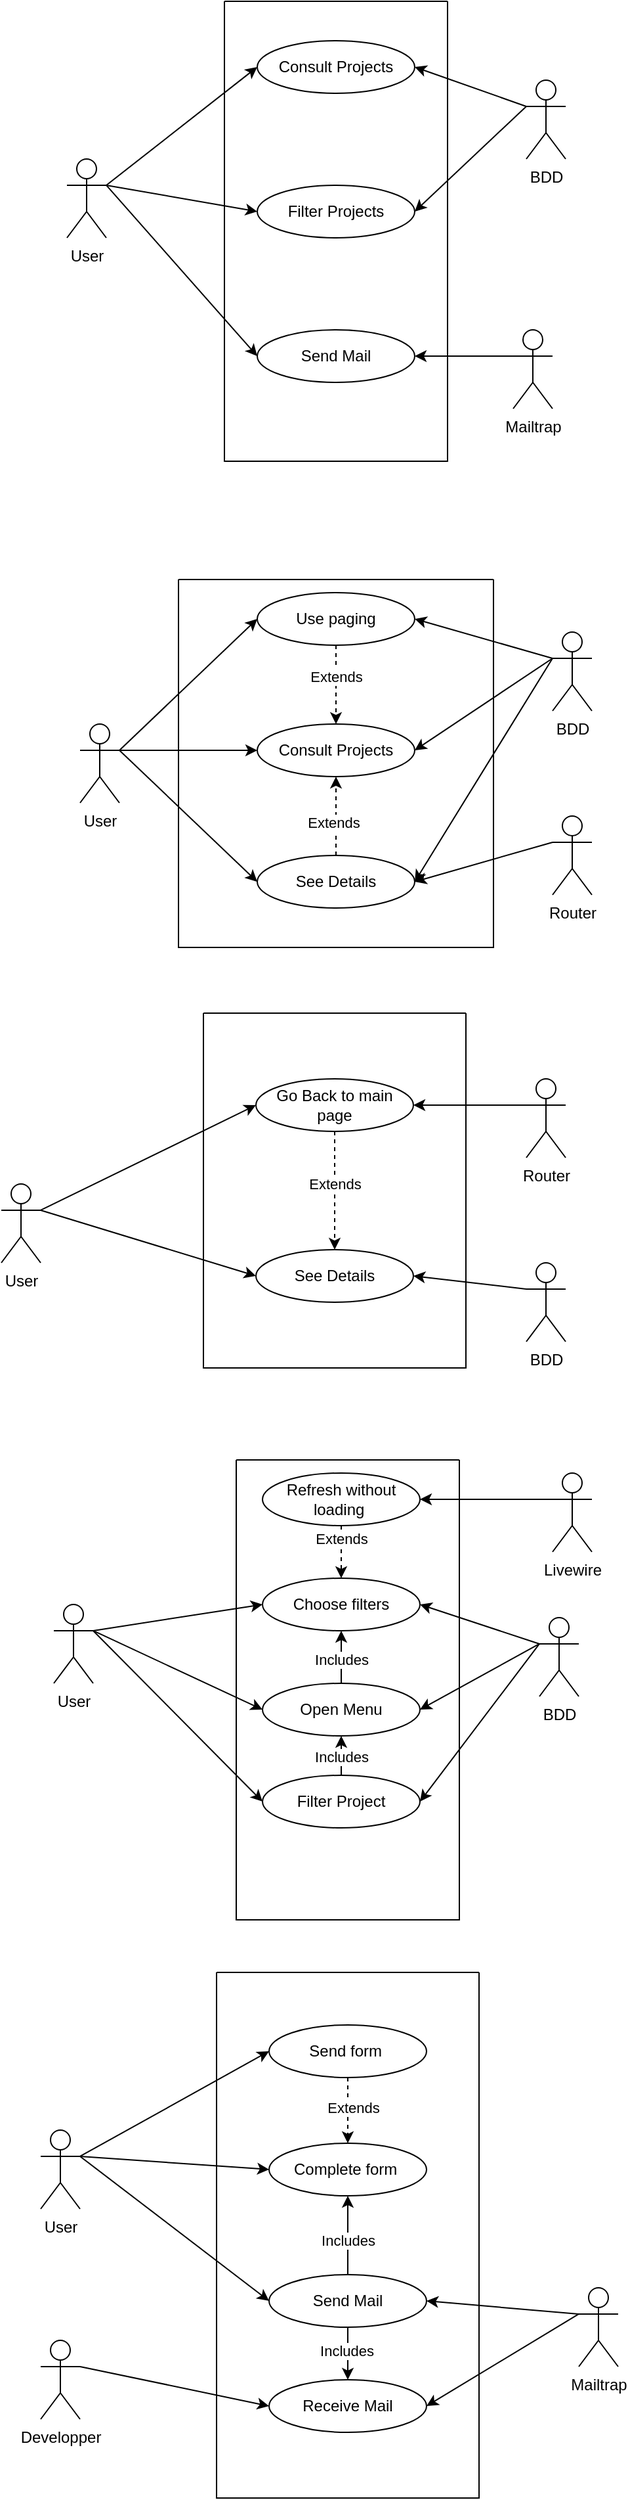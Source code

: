 <mxfile version="27.1.6">
  <diagram name="Page-1" id="MbOM5cgPBywzm_mW2uJk">
    <mxGraphModel dx="946" dy="560" grid="1" gridSize="10" guides="1" tooltips="1" connect="1" arrows="1" fold="1" page="1" pageScale="1" pageWidth="827" pageHeight="1169" math="0" shadow="0">
      <root>
        <mxCell id="0" />
        <mxCell id="1" parent="0" />
        <mxCell id="kKd4rB5IMCep5pnRC2KL-1" value="" style="swimlane;startSize=0;" vertex="1" parent="1">
          <mxGeometry x="320" y="80" width="170" height="350" as="geometry" />
        </mxCell>
        <mxCell id="kKd4rB5IMCep5pnRC2KL-2" value="Consult Projects" style="ellipse;whiteSpace=wrap;html=1;" vertex="1" parent="kKd4rB5IMCep5pnRC2KL-1">
          <mxGeometry x="25" y="30" width="120" height="40" as="geometry" />
        </mxCell>
        <mxCell id="kKd4rB5IMCep5pnRC2KL-3" value="Filter Projects" style="ellipse;whiteSpace=wrap;html=1;" vertex="1" parent="kKd4rB5IMCep5pnRC2KL-1">
          <mxGeometry x="25" y="140" width="120" height="40" as="geometry" />
        </mxCell>
        <mxCell id="kKd4rB5IMCep5pnRC2KL-4" value="Send Mail" style="ellipse;whiteSpace=wrap;html=1;" vertex="1" parent="kKd4rB5IMCep5pnRC2KL-1">
          <mxGeometry x="25" y="250" width="120" height="40" as="geometry" />
        </mxCell>
        <mxCell id="kKd4rB5IMCep5pnRC2KL-5" value="" style="swimlane;startSize=0;" vertex="1" parent="1">
          <mxGeometry x="285" y="520" width="240" height="280" as="geometry" />
        </mxCell>
        <mxCell id="kKd4rB5IMCep5pnRC2KL-6" value="Consult Projects" style="ellipse;whiteSpace=wrap;html=1;" vertex="1" parent="kKd4rB5IMCep5pnRC2KL-5">
          <mxGeometry x="60" y="110" width="120" height="40" as="geometry" />
        </mxCell>
        <mxCell id="kKd4rB5IMCep5pnRC2KL-13" style="rounded=0;orthogonalLoop=1;jettySize=auto;html=1;dashed=1;" edge="1" parent="kKd4rB5IMCep5pnRC2KL-5" source="kKd4rB5IMCep5pnRC2KL-11" target="kKd4rB5IMCep5pnRC2KL-6">
          <mxGeometry relative="1" as="geometry" />
        </mxCell>
        <mxCell id="kKd4rB5IMCep5pnRC2KL-14" value="Extends" style="edgeLabel;html=1;align=center;verticalAlign=middle;resizable=0;points=[];" vertex="1" connectable="0" parent="kKd4rB5IMCep5pnRC2KL-13">
          <mxGeometry x="-0.204" relative="1" as="geometry">
            <mxPoint as="offset" />
          </mxGeometry>
        </mxCell>
        <mxCell id="kKd4rB5IMCep5pnRC2KL-11" value="Use paging" style="ellipse;whiteSpace=wrap;html=1;" vertex="1" parent="kKd4rB5IMCep5pnRC2KL-5">
          <mxGeometry x="60" y="10" width="120" height="40" as="geometry" />
        </mxCell>
        <mxCell id="kKd4rB5IMCep5pnRC2KL-17" style="edgeStyle=orthogonalEdgeStyle;rounded=0;orthogonalLoop=1;jettySize=auto;html=1;dashed=1;" edge="1" parent="kKd4rB5IMCep5pnRC2KL-5" source="kKd4rB5IMCep5pnRC2KL-12" target="kKd4rB5IMCep5pnRC2KL-6">
          <mxGeometry relative="1" as="geometry" />
        </mxCell>
        <mxCell id="kKd4rB5IMCep5pnRC2KL-18" value="Extends" style="edgeLabel;html=1;align=center;verticalAlign=middle;resizable=0;points=[];" vertex="1" connectable="0" parent="kKd4rB5IMCep5pnRC2KL-17">
          <mxGeometry x="-0.149" y="2" relative="1" as="geometry">
            <mxPoint as="offset" />
          </mxGeometry>
        </mxCell>
        <mxCell id="kKd4rB5IMCep5pnRC2KL-12" value="See Details" style="ellipse;whiteSpace=wrap;html=1;" vertex="1" parent="kKd4rB5IMCep5pnRC2KL-5">
          <mxGeometry x="60" y="210" width="120" height="40" as="geometry" />
        </mxCell>
        <mxCell id="kKd4rB5IMCep5pnRC2KL-19" value="" style="swimlane;startSize=0;" vertex="1" parent="1">
          <mxGeometry x="304" y="850" width="200" height="270" as="geometry" />
        </mxCell>
        <mxCell id="kKd4rB5IMCep5pnRC2KL-26" value="See Details" style="ellipse;whiteSpace=wrap;html=1;" vertex="1" parent="kKd4rB5IMCep5pnRC2KL-19">
          <mxGeometry x="40" y="180" width="120" height="40" as="geometry" />
        </mxCell>
        <mxCell id="kKd4rB5IMCep5pnRC2KL-28" value="" style="edgeStyle=orthogonalEdgeStyle;rounded=0;orthogonalLoop=1;jettySize=auto;html=1;dashed=1;" edge="1" parent="kKd4rB5IMCep5pnRC2KL-19" source="kKd4rB5IMCep5pnRC2KL-27" target="kKd4rB5IMCep5pnRC2KL-26">
          <mxGeometry relative="1" as="geometry" />
        </mxCell>
        <mxCell id="kKd4rB5IMCep5pnRC2KL-29" value="Extends" style="edgeLabel;html=1;align=center;verticalAlign=middle;resizable=0;points=[];" vertex="1" connectable="0" parent="kKd4rB5IMCep5pnRC2KL-28">
          <mxGeometry x="-0.117" relative="1" as="geometry">
            <mxPoint as="offset" />
          </mxGeometry>
        </mxCell>
        <mxCell id="kKd4rB5IMCep5pnRC2KL-27" value="Go Back to main page" style="ellipse;whiteSpace=wrap;html=1;" vertex="1" parent="kKd4rB5IMCep5pnRC2KL-19">
          <mxGeometry x="40" y="50" width="120" height="40" as="geometry" />
        </mxCell>
        <mxCell id="kKd4rB5IMCep5pnRC2KL-30" value="" style="swimlane;startSize=0;" vertex="1" parent="1">
          <mxGeometry x="314" y="1580" width="200" height="400" as="geometry" />
        </mxCell>
        <mxCell id="kKd4rB5IMCep5pnRC2KL-40" value="" style="edgeStyle=orthogonalEdgeStyle;rounded=0;orthogonalLoop=1;jettySize=auto;html=1;" edge="1" parent="kKd4rB5IMCep5pnRC2KL-30" source="kKd4rB5IMCep5pnRC2KL-31" target="kKd4rB5IMCep5pnRC2KL-38">
          <mxGeometry relative="1" as="geometry" />
        </mxCell>
        <mxCell id="kKd4rB5IMCep5pnRC2KL-41" value="Includes" style="edgeLabel;html=1;align=center;verticalAlign=middle;resizable=0;points=[];" vertex="1" connectable="0" parent="kKd4rB5IMCep5pnRC2KL-40">
          <mxGeometry x="-0.103" y="-1" relative="1" as="geometry">
            <mxPoint as="offset" />
          </mxGeometry>
        </mxCell>
        <mxCell id="kKd4rB5IMCep5pnRC2KL-31" value="Send Mail" style="ellipse;whiteSpace=wrap;html=1;" vertex="1" parent="kKd4rB5IMCep5pnRC2KL-30">
          <mxGeometry x="40" y="230" width="120" height="40" as="geometry" />
        </mxCell>
        <mxCell id="kKd4rB5IMCep5pnRC2KL-32" value="" style="edgeStyle=orthogonalEdgeStyle;rounded=0;orthogonalLoop=1;jettySize=auto;html=1;" edge="1" parent="kKd4rB5IMCep5pnRC2KL-30" source="kKd4rB5IMCep5pnRC2KL-31" target="kKd4rB5IMCep5pnRC2KL-34">
          <mxGeometry relative="1" as="geometry" />
        </mxCell>
        <mxCell id="kKd4rB5IMCep5pnRC2KL-33" value="Includes" style="edgeLabel;html=1;align=center;verticalAlign=middle;resizable=0;points=[];" vertex="1" connectable="0" parent="kKd4rB5IMCep5pnRC2KL-32">
          <mxGeometry x="-0.117" relative="1" as="geometry">
            <mxPoint as="offset" />
          </mxGeometry>
        </mxCell>
        <mxCell id="kKd4rB5IMCep5pnRC2KL-36" value="" style="edgeStyle=orthogonalEdgeStyle;rounded=0;orthogonalLoop=1;jettySize=auto;html=1;dashed=1;" edge="1" parent="kKd4rB5IMCep5pnRC2KL-30" source="kKd4rB5IMCep5pnRC2KL-35" target="kKd4rB5IMCep5pnRC2KL-34">
          <mxGeometry relative="1" as="geometry" />
        </mxCell>
        <mxCell id="kKd4rB5IMCep5pnRC2KL-37" value="Extends" style="edgeLabel;html=1;align=center;verticalAlign=middle;resizable=0;points=[];" vertex="1" connectable="0" parent="kKd4rB5IMCep5pnRC2KL-36">
          <mxGeometry x="-0.103" y="4" relative="1" as="geometry">
            <mxPoint as="offset" />
          </mxGeometry>
        </mxCell>
        <mxCell id="kKd4rB5IMCep5pnRC2KL-34" value="Complete form&amp;nbsp;" style="ellipse;whiteSpace=wrap;html=1;" vertex="1" parent="kKd4rB5IMCep5pnRC2KL-30">
          <mxGeometry x="40" y="130" width="120" height="40" as="geometry" />
        </mxCell>
        <mxCell id="kKd4rB5IMCep5pnRC2KL-35" value="Send form&amp;nbsp;" style="ellipse;whiteSpace=wrap;html=1;" vertex="1" parent="kKd4rB5IMCep5pnRC2KL-30">
          <mxGeometry x="40" y="40" width="120" height="40" as="geometry" />
        </mxCell>
        <mxCell id="kKd4rB5IMCep5pnRC2KL-38" value="Receive Mail" style="ellipse;whiteSpace=wrap;html=1;" vertex="1" parent="kKd4rB5IMCep5pnRC2KL-30">
          <mxGeometry x="40" y="310" width="120" height="40" as="geometry" />
        </mxCell>
        <mxCell id="kKd4rB5IMCep5pnRC2KL-42" value="" style="swimlane;startSize=0;" vertex="1" parent="1">
          <mxGeometry x="329" y="1190" width="170" height="350" as="geometry" />
        </mxCell>
        <mxCell id="kKd4rB5IMCep5pnRC2KL-44" value="Filter Project" style="ellipse;whiteSpace=wrap;html=1;" vertex="1" parent="kKd4rB5IMCep5pnRC2KL-42">
          <mxGeometry x="20" y="240" width="120" height="40" as="geometry" />
        </mxCell>
        <mxCell id="kKd4rB5IMCep5pnRC2KL-47" value="" style="rounded=0;orthogonalLoop=1;jettySize=auto;html=1;" edge="1" parent="kKd4rB5IMCep5pnRC2KL-42" source="kKd4rB5IMCep5pnRC2KL-44" target="kKd4rB5IMCep5pnRC2KL-46">
          <mxGeometry relative="1" as="geometry" />
        </mxCell>
        <mxCell id="kKd4rB5IMCep5pnRC2KL-48" value="Includes" style="edgeLabel;html=1;align=center;verticalAlign=middle;resizable=0;points=[];" vertex="1" connectable="0" parent="kKd4rB5IMCep5pnRC2KL-47">
          <mxGeometry x="-0.017" relative="1" as="geometry">
            <mxPoint as="offset" />
          </mxGeometry>
        </mxCell>
        <mxCell id="kKd4rB5IMCep5pnRC2KL-46" value="Open Menu" style="ellipse;whiteSpace=wrap;html=1;" vertex="1" parent="kKd4rB5IMCep5pnRC2KL-42">
          <mxGeometry x="20" y="170" width="120" height="40" as="geometry" />
        </mxCell>
        <mxCell id="kKd4rB5IMCep5pnRC2KL-50" value="" style="edgeStyle=orthogonalEdgeStyle;rounded=0;orthogonalLoop=1;jettySize=auto;html=1;" edge="1" parent="kKd4rB5IMCep5pnRC2KL-42" source="kKd4rB5IMCep5pnRC2KL-46" target="kKd4rB5IMCep5pnRC2KL-49">
          <mxGeometry relative="1" as="geometry" />
        </mxCell>
        <mxCell id="kKd4rB5IMCep5pnRC2KL-51" value="Includes" style="edgeLabel;html=1;align=center;verticalAlign=middle;resizable=0;points=[];" vertex="1" connectable="0" parent="kKd4rB5IMCep5pnRC2KL-50">
          <mxGeometry x="0.587" y="-2" relative="1" as="geometry">
            <mxPoint x="-2" y="13" as="offset" />
          </mxGeometry>
        </mxCell>
        <mxCell id="kKd4rB5IMCep5pnRC2KL-49" value="Choose filters" style="ellipse;whiteSpace=wrap;html=1;" vertex="1" parent="kKd4rB5IMCep5pnRC2KL-42">
          <mxGeometry x="20" y="90" width="120" height="40" as="geometry" />
        </mxCell>
        <mxCell id="kKd4rB5IMCep5pnRC2KL-54" value="" style="edgeStyle=orthogonalEdgeStyle;rounded=0;orthogonalLoop=1;jettySize=auto;html=1;dashed=1;" edge="1" parent="kKd4rB5IMCep5pnRC2KL-42" source="kKd4rB5IMCep5pnRC2KL-52" target="kKd4rB5IMCep5pnRC2KL-49">
          <mxGeometry relative="1" as="geometry" />
        </mxCell>
        <mxCell id="kKd4rB5IMCep5pnRC2KL-55" value="Extends" style="edgeLabel;html=1;align=center;verticalAlign=middle;resizable=0;points=[];" vertex="1" connectable="0" parent="kKd4rB5IMCep5pnRC2KL-54">
          <mxGeometry x="-0.623" y="1" relative="1" as="geometry">
            <mxPoint x="-1" y="2" as="offset" />
          </mxGeometry>
        </mxCell>
        <mxCell id="kKd4rB5IMCep5pnRC2KL-52" value="Refresh without loading&amp;nbsp;" style="ellipse;whiteSpace=wrap;html=1;" vertex="1" parent="kKd4rB5IMCep5pnRC2KL-42">
          <mxGeometry x="20" y="10" width="120" height="40" as="geometry" />
        </mxCell>
        <mxCell id="kKd4rB5IMCep5pnRC2KL-60" style="rounded=0;orthogonalLoop=1;jettySize=auto;html=1;entryX=0;entryY=0.5;entryDx=0;entryDy=0;" edge="1" parent="1" target="kKd4rB5IMCep5pnRC2KL-2">
          <mxGeometry relative="1" as="geometry">
            <mxPoint x="230" y="220" as="sourcePoint" />
          </mxGeometry>
        </mxCell>
        <mxCell id="kKd4rB5IMCep5pnRC2KL-59" value="User" style="shape=umlActor;verticalLabelPosition=bottom;verticalAlign=top;html=1;outlineConnect=0;" vertex="1" parent="1">
          <mxGeometry x="200" y="200" width="30" height="60" as="geometry" />
        </mxCell>
        <mxCell id="kKd4rB5IMCep5pnRC2KL-61" style="rounded=0;orthogonalLoop=1;jettySize=auto;html=1;entryX=0;entryY=0.5;entryDx=0;entryDy=0;exitX=1;exitY=0.333;exitDx=0;exitDy=0;exitPerimeter=0;" edge="1" parent="1" source="kKd4rB5IMCep5pnRC2KL-59" target="kKd4rB5IMCep5pnRC2KL-3">
          <mxGeometry relative="1" as="geometry" />
        </mxCell>
        <mxCell id="kKd4rB5IMCep5pnRC2KL-62" style="rounded=0;orthogonalLoop=1;jettySize=auto;html=1;entryX=0;entryY=0.5;entryDx=0;entryDy=0;exitX=1;exitY=0.333;exitDx=0;exitDy=0;exitPerimeter=0;" edge="1" parent="1" source="kKd4rB5IMCep5pnRC2KL-59" target="kKd4rB5IMCep5pnRC2KL-4">
          <mxGeometry relative="1" as="geometry" />
        </mxCell>
        <mxCell id="kKd4rB5IMCep5pnRC2KL-64" style="rounded=0;orthogonalLoop=1;jettySize=auto;html=1;entryX=1;entryY=0.5;entryDx=0;entryDy=0;exitX=0;exitY=0.333;exitDx=0;exitDy=0;exitPerimeter=0;" edge="1" parent="1" source="kKd4rB5IMCep5pnRC2KL-63" target="kKd4rB5IMCep5pnRC2KL-2">
          <mxGeometry relative="1" as="geometry" />
        </mxCell>
        <mxCell id="kKd4rB5IMCep5pnRC2KL-63" value="BDD" style="shape=umlActor;verticalLabelPosition=bottom;verticalAlign=top;html=1;outlineConnect=0;" vertex="1" parent="1">
          <mxGeometry x="550" y="140" width="30" height="60" as="geometry" />
        </mxCell>
        <mxCell id="kKd4rB5IMCep5pnRC2KL-65" style="rounded=0;orthogonalLoop=1;jettySize=auto;html=1;entryX=1;entryY=0.5;entryDx=0;entryDy=0;exitX=0;exitY=0.333;exitDx=0;exitDy=0;exitPerimeter=0;" edge="1" parent="1" source="kKd4rB5IMCep5pnRC2KL-63" target="kKd4rB5IMCep5pnRC2KL-3">
          <mxGeometry relative="1" as="geometry" />
        </mxCell>
        <mxCell id="kKd4rB5IMCep5pnRC2KL-67" style="rounded=0;orthogonalLoop=1;jettySize=auto;html=1;entryX=0;entryY=0.5;entryDx=0;entryDy=0;exitX=1;exitY=0.333;exitDx=0;exitDy=0;exitPerimeter=0;" edge="1" parent="1" source="kKd4rB5IMCep5pnRC2KL-66" target="kKd4rB5IMCep5pnRC2KL-11">
          <mxGeometry relative="1" as="geometry" />
        </mxCell>
        <mxCell id="kKd4rB5IMCep5pnRC2KL-68" style="rounded=0;orthogonalLoop=1;jettySize=auto;html=1;exitX=1;exitY=0.333;exitDx=0;exitDy=0;exitPerimeter=0;" edge="1" parent="1" source="kKd4rB5IMCep5pnRC2KL-66" target="kKd4rB5IMCep5pnRC2KL-6">
          <mxGeometry relative="1" as="geometry">
            <mxPoint x="240" y="650" as="sourcePoint" />
          </mxGeometry>
        </mxCell>
        <mxCell id="kKd4rB5IMCep5pnRC2KL-66" value="User" style="shape=umlActor;verticalLabelPosition=bottom;verticalAlign=top;html=1;outlineConnect=0;" vertex="1" parent="1">
          <mxGeometry x="210" y="630" width="30" height="60" as="geometry" />
        </mxCell>
        <mxCell id="kKd4rB5IMCep5pnRC2KL-69" style="rounded=0;orthogonalLoop=1;jettySize=auto;html=1;exitX=1;exitY=0.333;exitDx=0;exitDy=0;exitPerimeter=0;entryX=0;entryY=0.5;entryDx=0;entryDy=0;" edge="1" parent="1" source="kKd4rB5IMCep5pnRC2KL-66" target="kKd4rB5IMCep5pnRC2KL-12">
          <mxGeometry relative="1" as="geometry">
            <mxPoint x="240" y="650" as="sourcePoint" />
          </mxGeometry>
        </mxCell>
        <mxCell id="kKd4rB5IMCep5pnRC2KL-71" style="rounded=0;orthogonalLoop=1;jettySize=auto;html=1;entryX=1;entryY=0.5;entryDx=0;entryDy=0;exitX=0;exitY=0.333;exitDx=0;exitDy=0;exitPerimeter=0;" edge="1" parent="1" source="kKd4rB5IMCep5pnRC2KL-70" target="kKd4rB5IMCep5pnRC2KL-11">
          <mxGeometry relative="1" as="geometry" />
        </mxCell>
        <mxCell id="kKd4rB5IMCep5pnRC2KL-72" style="rounded=0;orthogonalLoop=1;jettySize=auto;html=1;exitX=0;exitY=0.333;exitDx=0;exitDy=0;exitPerimeter=0;entryX=1;entryY=0.5;entryDx=0;entryDy=0;" edge="1" parent="1" source="kKd4rB5IMCep5pnRC2KL-70" target="kKd4rB5IMCep5pnRC2KL-6">
          <mxGeometry relative="1" as="geometry" />
        </mxCell>
        <mxCell id="kKd4rB5IMCep5pnRC2KL-75" style="rounded=0;orthogonalLoop=1;jettySize=auto;html=1;entryX=1;entryY=0.5;entryDx=0;entryDy=0;exitX=0;exitY=0.333;exitDx=0;exitDy=0;exitPerimeter=0;" edge="1" parent="1" source="kKd4rB5IMCep5pnRC2KL-70" target="kKd4rB5IMCep5pnRC2KL-12">
          <mxGeometry relative="1" as="geometry">
            <mxPoint x="580" y="610" as="sourcePoint" />
          </mxGeometry>
        </mxCell>
        <mxCell id="kKd4rB5IMCep5pnRC2KL-70" value="BDD" style="shape=umlActor;verticalLabelPosition=bottom;verticalAlign=top;html=1;outlineConnect=0;" vertex="1" parent="1">
          <mxGeometry x="570" y="560" width="30" height="60" as="geometry" />
        </mxCell>
        <mxCell id="kKd4rB5IMCep5pnRC2KL-78" style="rounded=0;orthogonalLoop=1;jettySize=auto;html=1;exitX=0;exitY=0.333;exitDx=0;exitDy=0;exitPerimeter=0;entryX=1;entryY=0.5;entryDx=0;entryDy=0;" edge="1" parent="1" source="kKd4rB5IMCep5pnRC2KL-76" target="kKd4rB5IMCep5pnRC2KL-12">
          <mxGeometry relative="1" as="geometry" />
        </mxCell>
        <mxCell id="kKd4rB5IMCep5pnRC2KL-76" value="Router" style="shape=umlActor;verticalLabelPosition=bottom;verticalAlign=top;html=1;outlineConnect=0;" vertex="1" parent="1">
          <mxGeometry x="570" y="700" width="30" height="60" as="geometry" />
        </mxCell>
        <mxCell id="kKd4rB5IMCep5pnRC2KL-80" style="rounded=0;orthogonalLoop=1;jettySize=auto;html=1;entryX=0;entryY=0.5;entryDx=0;entryDy=0;exitX=1;exitY=0.333;exitDx=0;exitDy=0;exitPerimeter=0;" edge="1" parent="1" source="kKd4rB5IMCep5pnRC2KL-79" target="kKd4rB5IMCep5pnRC2KL-27">
          <mxGeometry relative="1" as="geometry" />
        </mxCell>
        <mxCell id="kKd4rB5IMCep5pnRC2KL-79" value="User" style="shape=umlActor;verticalLabelPosition=bottom;verticalAlign=top;html=1;outlineConnect=0;" vertex="1" parent="1">
          <mxGeometry x="150" y="980" width="30" height="60" as="geometry" />
        </mxCell>
        <mxCell id="kKd4rB5IMCep5pnRC2KL-81" style="rounded=0;orthogonalLoop=1;jettySize=auto;html=1;entryX=0;entryY=0.5;entryDx=0;entryDy=0;exitX=1;exitY=0.333;exitDx=0;exitDy=0;exitPerimeter=0;" edge="1" parent="1" source="kKd4rB5IMCep5pnRC2KL-79" target="kKd4rB5IMCep5pnRC2KL-26">
          <mxGeometry relative="1" as="geometry" />
        </mxCell>
        <mxCell id="kKd4rB5IMCep5pnRC2KL-84" style="rounded=0;orthogonalLoop=1;jettySize=auto;html=1;exitX=1;exitY=0.333;exitDx=0;exitDy=0;exitPerimeter=0;entryX=0;entryY=0.5;entryDx=0;entryDy=0;" edge="1" parent="1" source="kKd4rB5IMCep5pnRC2KL-83" target="kKd4rB5IMCep5pnRC2KL-49">
          <mxGeometry relative="1" as="geometry" />
        </mxCell>
        <mxCell id="kKd4rB5IMCep5pnRC2KL-83" value="User" style="shape=umlActor;verticalLabelPosition=bottom;verticalAlign=top;html=1;outlineConnect=0;" vertex="1" parent="1">
          <mxGeometry x="190" y="1300" width="30" height="60" as="geometry" />
        </mxCell>
        <mxCell id="kKd4rB5IMCep5pnRC2KL-85" style="rounded=0;orthogonalLoop=1;jettySize=auto;html=1;exitX=1;exitY=0.333;exitDx=0;exitDy=0;exitPerimeter=0;entryX=0;entryY=0.5;entryDx=0;entryDy=0;" edge="1" parent="1" source="kKd4rB5IMCep5pnRC2KL-83" target="kKd4rB5IMCep5pnRC2KL-46">
          <mxGeometry relative="1" as="geometry" />
        </mxCell>
        <mxCell id="kKd4rB5IMCep5pnRC2KL-86" style="rounded=0;orthogonalLoop=1;jettySize=auto;html=1;exitX=1;exitY=0.333;exitDx=0;exitDy=0;exitPerimeter=0;entryX=0;entryY=0.5;entryDx=0;entryDy=0;" edge="1" parent="1" source="kKd4rB5IMCep5pnRC2KL-83" target="kKd4rB5IMCep5pnRC2KL-44">
          <mxGeometry relative="1" as="geometry" />
        </mxCell>
        <mxCell id="kKd4rB5IMCep5pnRC2KL-88" style="rounded=0;orthogonalLoop=1;jettySize=auto;html=1;entryX=0;entryY=0.5;entryDx=0;entryDy=0;exitX=1;exitY=0.333;exitDx=0;exitDy=0;exitPerimeter=0;" edge="1" parent="1" source="kKd4rB5IMCep5pnRC2KL-87" target="kKd4rB5IMCep5pnRC2KL-34">
          <mxGeometry relative="1" as="geometry" />
        </mxCell>
        <mxCell id="kKd4rB5IMCep5pnRC2KL-92" style="rounded=0;orthogonalLoop=1;jettySize=auto;html=1;entryX=0;entryY=0.5;entryDx=0;entryDy=0;exitX=1;exitY=0.333;exitDx=0;exitDy=0;exitPerimeter=0;" edge="1" parent="1" source="kKd4rB5IMCep5pnRC2KL-87" target="kKd4rB5IMCep5pnRC2KL-35">
          <mxGeometry relative="1" as="geometry" />
        </mxCell>
        <mxCell id="kKd4rB5IMCep5pnRC2KL-87" value="User" style="shape=umlActor;verticalLabelPosition=bottom;verticalAlign=top;html=1;outlineConnect=0;" vertex="1" parent="1">
          <mxGeometry x="180" y="1700" width="30" height="60" as="geometry" />
        </mxCell>
        <mxCell id="kKd4rB5IMCep5pnRC2KL-89" style="rounded=0;orthogonalLoop=1;jettySize=auto;html=1;entryX=0;entryY=0.5;entryDx=0;entryDy=0;exitX=1;exitY=0.333;exitDx=0;exitDy=0;exitPerimeter=0;" edge="1" parent="1" source="kKd4rB5IMCep5pnRC2KL-87" target="kKd4rB5IMCep5pnRC2KL-31">
          <mxGeometry relative="1" as="geometry" />
        </mxCell>
        <mxCell id="kKd4rB5IMCep5pnRC2KL-91" style="rounded=0;orthogonalLoop=1;jettySize=auto;html=1;entryX=0;entryY=0.5;entryDx=0;entryDy=0;exitX=1;exitY=0.333;exitDx=0;exitDy=0;exitPerimeter=0;" edge="1" parent="1" source="kKd4rB5IMCep5pnRC2KL-90" target="kKd4rB5IMCep5pnRC2KL-38">
          <mxGeometry relative="1" as="geometry" />
        </mxCell>
        <mxCell id="kKd4rB5IMCep5pnRC2KL-90" value="Developper" style="shape=umlActor;verticalLabelPosition=bottom;verticalAlign=top;html=1;outlineConnect=0;" vertex="1" parent="1">
          <mxGeometry x="180" y="1860" width="30" height="60" as="geometry" />
        </mxCell>
        <mxCell id="kKd4rB5IMCep5pnRC2KL-95" style="rounded=0;orthogonalLoop=1;jettySize=auto;html=1;exitX=0;exitY=0.333;exitDx=0;exitDy=0;exitPerimeter=0;entryX=1;entryY=0.5;entryDx=0;entryDy=0;" edge="1" parent="1" source="kKd4rB5IMCep5pnRC2KL-93" target="kKd4rB5IMCep5pnRC2KL-4">
          <mxGeometry relative="1" as="geometry" />
        </mxCell>
        <mxCell id="kKd4rB5IMCep5pnRC2KL-93" value="Mailtrap" style="shape=umlActor;verticalLabelPosition=bottom;verticalAlign=top;html=1;outlineConnect=0;" vertex="1" parent="1">
          <mxGeometry x="540" y="330" width="30" height="60" as="geometry" />
        </mxCell>
        <mxCell id="kKd4rB5IMCep5pnRC2KL-97" style="rounded=0;orthogonalLoop=1;jettySize=auto;html=1;exitX=0;exitY=0.333;exitDx=0;exitDy=0;exitPerimeter=0;entryX=1;entryY=0.5;entryDx=0;entryDy=0;" edge="1" parent="1" source="kKd4rB5IMCep5pnRC2KL-96" target="kKd4rB5IMCep5pnRC2KL-26">
          <mxGeometry relative="1" as="geometry" />
        </mxCell>
        <mxCell id="kKd4rB5IMCep5pnRC2KL-96" value="BDD" style="shape=umlActor;verticalLabelPosition=bottom;verticalAlign=top;html=1;outlineConnect=0;" vertex="1" parent="1">
          <mxGeometry x="550" y="1040" width="30" height="60" as="geometry" />
        </mxCell>
        <mxCell id="kKd4rB5IMCep5pnRC2KL-100" style="rounded=0;orthogonalLoop=1;jettySize=auto;html=1;exitX=0;exitY=0.333;exitDx=0;exitDy=0;exitPerimeter=0;" edge="1" parent="1" source="kKd4rB5IMCep5pnRC2KL-98" target="kKd4rB5IMCep5pnRC2KL-27">
          <mxGeometry relative="1" as="geometry" />
        </mxCell>
        <mxCell id="kKd4rB5IMCep5pnRC2KL-98" value="Router" style="shape=umlActor;verticalLabelPosition=bottom;verticalAlign=top;html=1;outlineConnect=0;" vertex="1" parent="1">
          <mxGeometry x="550" y="900" width="30" height="60" as="geometry" />
        </mxCell>
        <mxCell id="kKd4rB5IMCep5pnRC2KL-102" style="rounded=0;orthogonalLoop=1;jettySize=auto;html=1;exitX=0;exitY=0.333;exitDx=0;exitDy=0;exitPerimeter=0;entryX=1;entryY=0.5;entryDx=0;entryDy=0;" edge="1" parent="1" source="kKd4rB5IMCep5pnRC2KL-101" target="kKd4rB5IMCep5pnRC2KL-52">
          <mxGeometry relative="1" as="geometry" />
        </mxCell>
        <mxCell id="kKd4rB5IMCep5pnRC2KL-101" value="Livewire" style="shape=umlActor;verticalLabelPosition=bottom;verticalAlign=top;html=1;outlineConnect=0;" vertex="1" parent="1">
          <mxGeometry x="570" y="1200" width="30" height="60" as="geometry" />
        </mxCell>
        <mxCell id="kKd4rB5IMCep5pnRC2KL-104" style="rounded=0;orthogonalLoop=1;jettySize=auto;html=1;entryX=1;entryY=0.5;entryDx=0;entryDy=0;exitX=0;exitY=0.333;exitDx=0;exitDy=0;exitPerimeter=0;" edge="1" parent="1" source="kKd4rB5IMCep5pnRC2KL-103" target="kKd4rB5IMCep5pnRC2KL-49">
          <mxGeometry relative="1" as="geometry" />
        </mxCell>
        <mxCell id="kKd4rB5IMCep5pnRC2KL-103" value="BDD" style="shape=umlActor;verticalLabelPosition=bottom;verticalAlign=top;html=1;outlineConnect=0;" vertex="1" parent="1">
          <mxGeometry x="560" y="1310" width="30" height="60" as="geometry" />
        </mxCell>
        <mxCell id="kKd4rB5IMCep5pnRC2KL-107" style="rounded=0;orthogonalLoop=1;jettySize=auto;html=1;entryX=1;entryY=0.5;entryDx=0;entryDy=0;exitX=0;exitY=0.333;exitDx=0;exitDy=0;exitPerimeter=0;" edge="1" parent="1" source="kKd4rB5IMCep5pnRC2KL-103" target="kKd4rB5IMCep5pnRC2KL-46">
          <mxGeometry relative="1" as="geometry" />
        </mxCell>
        <mxCell id="kKd4rB5IMCep5pnRC2KL-108" style="rounded=0;orthogonalLoop=1;jettySize=auto;html=1;entryX=1;entryY=0.5;entryDx=0;entryDy=0;exitX=0;exitY=0.333;exitDx=0;exitDy=0;exitPerimeter=0;" edge="1" parent="1" source="kKd4rB5IMCep5pnRC2KL-103" target="kKd4rB5IMCep5pnRC2KL-44">
          <mxGeometry relative="1" as="geometry" />
        </mxCell>
        <mxCell id="kKd4rB5IMCep5pnRC2KL-109" value="Mailtrap" style="shape=umlActor;verticalLabelPosition=bottom;verticalAlign=top;html=1;outlineConnect=0;" vertex="1" parent="1">
          <mxGeometry x="590" y="1820" width="30" height="60" as="geometry" />
        </mxCell>
        <mxCell id="kKd4rB5IMCep5pnRC2KL-112" style="rounded=0;orthogonalLoop=1;jettySize=auto;html=1;entryX=1;entryY=0.5;entryDx=0;entryDy=0;exitX=0;exitY=0.333;exitDx=0;exitDy=0;exitPerimeter=0;" edge="1" parent="1" source="kKd4rB5IMCep5pnRC2KL-109" target="kKd4rB5IMCep5pnRC2KL-31">
          <mxGeometry relative="1" as="geometry" />
        </mxCell>
        <mxCell id="kKd4rB5IMCep5pnRC2KL-113" style="rounded=0;orthogonalLoop=1;jettySize=auto;html=1;entryX=1;entryY=0.5;entryDx=0;entryDy=0;exitX=0;exitY=0.333;exitDx=0;exitDy=0;exitPerimeter=0;" edge="1" parent="1" source="kKd4rB5IMCep5pnRC2KL-109" target="kKd4rB5IMCep5pnRC2KL-38">
          <mxGeometry relative="1" as="geometry" />
        </mxCell>
      </root>
    </mxGraphModel>
  </diagram>
</mxfile>

